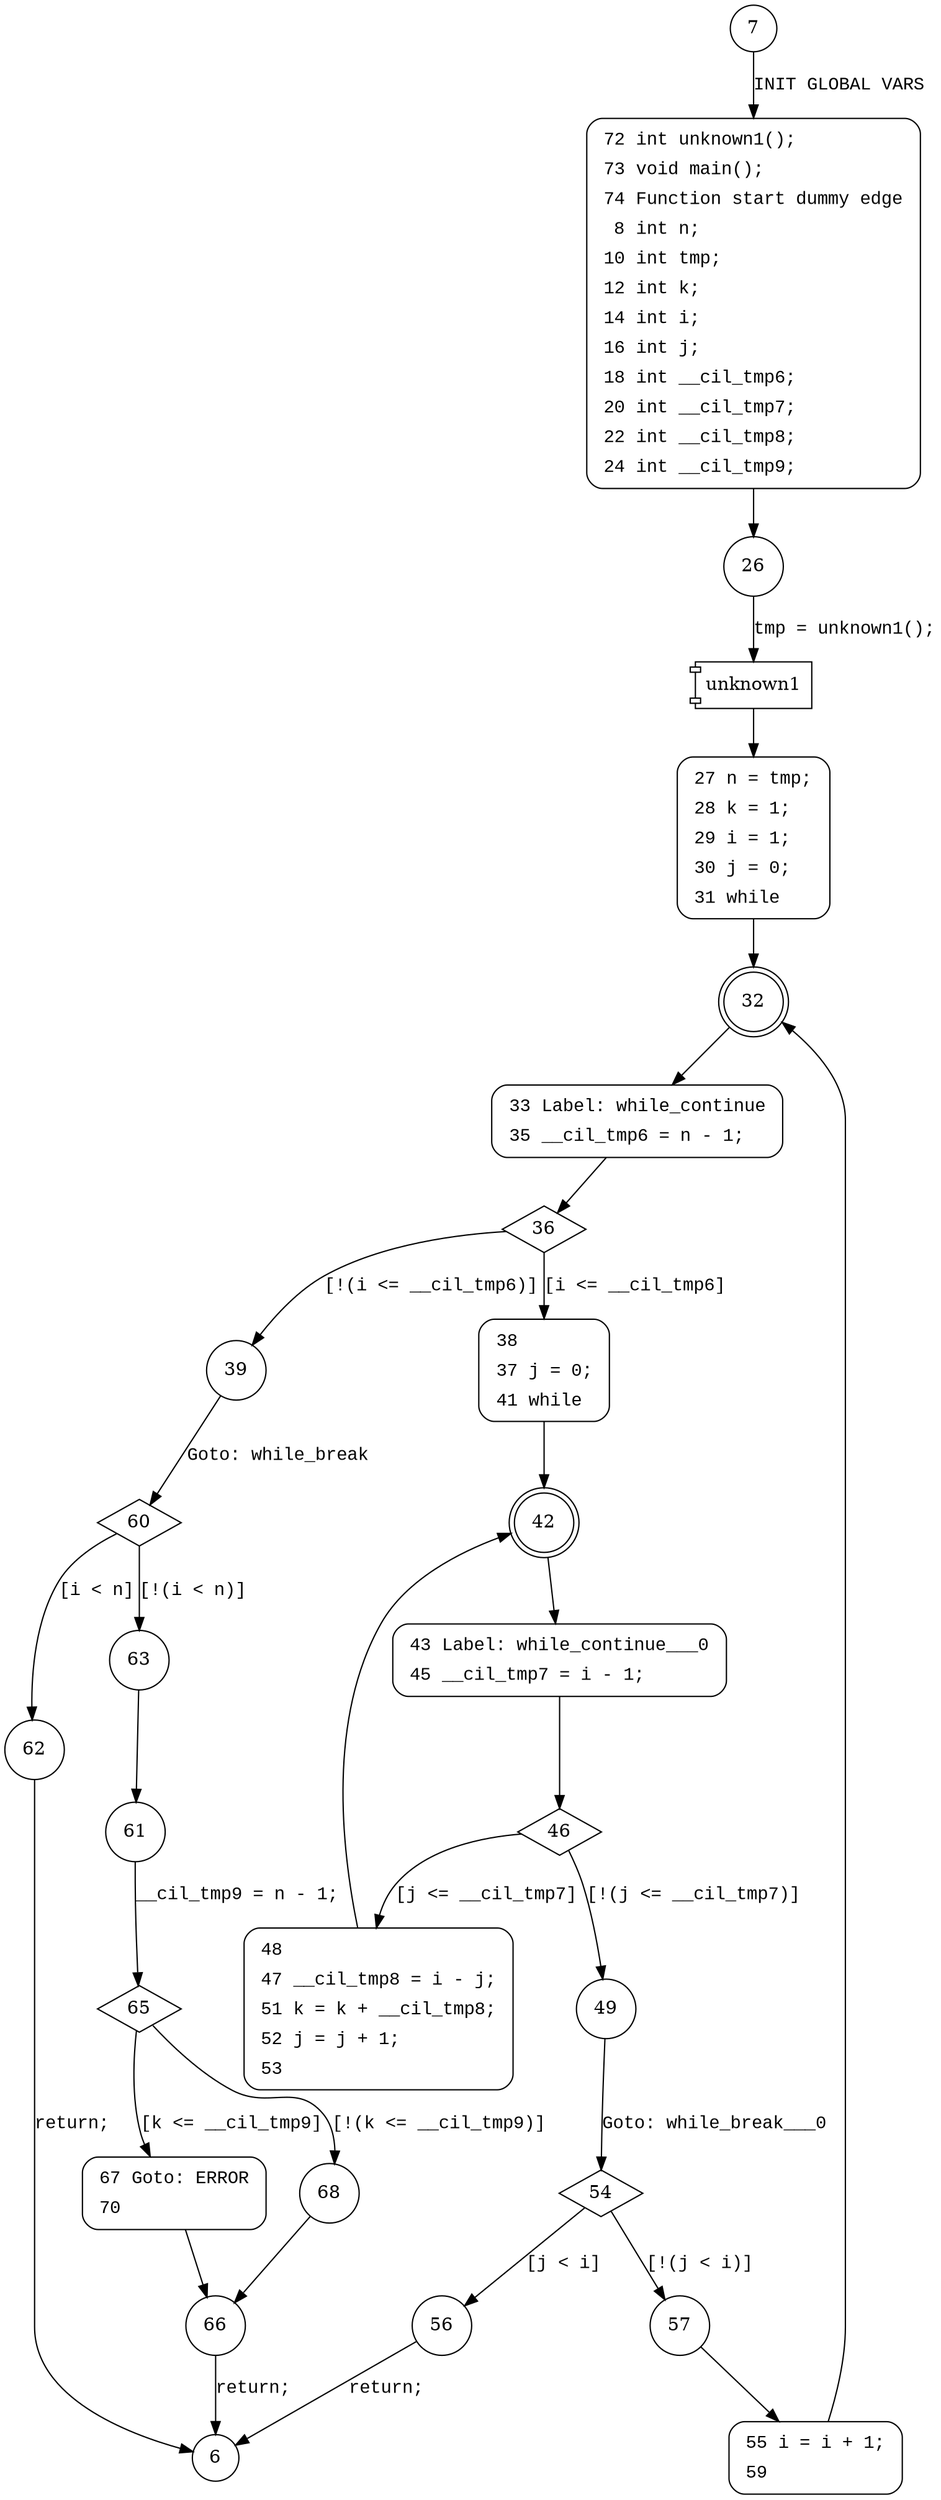 digraph main {
7 [shape="circle"]
72 [shape="circle"]
26 [shape="circle"]
27 [shape="circle"]
32 [shape="doublecircle"]
33 [shape="circle"]
36 [shape="diamond"]
39 [shape="circle"]
38 [shape="circle"]
42 [shape="doublecircle"]
43 [shape="circle"]
46 [shape="diamond"]
49 [shape="circle"]
48 [shape="circle"]
54 [shape="diamond"]
57 [shape="circle"]
56 [shape="circle"]
55 [shape="circle"]
60 [shape="diamond"]
63 [shape="circle"]
62 [shape="circle"]
61 [shape="circle"]
65 [shape="diamond"]
68 [shape="circle"]
67 [shape="circle"]
66 [shape="circle"]
6 [shape="circle"]
72 [style="filled,bold" penwidth="1" fillcolor="white" fontname="Courier New" shape="Mrecord" label=<<table border="0" cellborder="0" cellpadding="3" bgcolor="white"><tr><td align="right">72</td><td align="left">int unknown1();</td></tr><tr><td align="right">73</td><td align="left">void main();</td></tr><tr><td align="right">74</td><td align="left">Function start dummy edge</td></tr><tr><td align="right">8</td><td align="left">int n;</td></tr><tr><td align="right">10</td><td align="left">int tmp;</td></tr><tr><td align="right">12</td><td align="left">int k;</td></tr><tr><td align="right">14</td><td align="left">int i;</td></tr><tr><td align="right">16</td><td align="left">int j;</td></tr><tr><td align="right">18</td><td align="left">int __cil_tmp6;</td></tr><tr><td align="right">20</td><td align="left">int __cil_tmp7;</td></tr><tr><td align="right">22</td><td align="left">int __cil_tmp8;</td></tr><tr><td align="right">24</td><td align="left">int __cil_tmp9;</td></tr></table>>]
72 -> 26[label=""]
27 [style="filled,bold" penwidth="1" fillcolor="white" fontname="Courier New" shape="Mrecord" label=<<table border="0" cellborder="0" cellpadding="3" bgcolor="white"><tr><td align="right">27</td><td align="left">n = tmp;</td></tr><tr><td align="right">28</td><td align="left">k = 1;</td></tr><tr><td align="right">29</td><td align="left">i = 1;</td></tr><tr><td align="right">30</td><td align="left">j = 0;</td></tr><tr><td align="right">31</td><td align="left">while</td></tr></table>>]
27 -> 32[label=""]
33 [style="filled,bold" penwidth="1" fillcolor="white" fontname="Courier New" shape="Mrecord" label=<<table border="0" cellborder="0" cellpadding="3" bgcolor="white"><tr><td align="right">33</td><td align="left">Label: while_continue</td></tr><tr><td align="right">35</td><td align="left">__cil_tmp6 = n - 1;</td></tr></table>>]
33 -> 36[label=""]
38 [style="filled,bold" penwidth="1" fillcolor="white" fontname="Courier New" shape="Mrecord" label=<<table border="0" cellborder="0" cellpadding="3" bgcolor="white"><tr><td align="right">38</td><td align="left"></td></tr><tr><td align="right">37</td><td align="left">j = 0;</td></tr><tr><td align="right">41</td><td align="left">while</td></tr></table>>]
38 -> 42[label=""]
43 [style="filled,bold" penwidth="1" fillcolor="white" fontname="Courier New" shape="Mrecord" label=<<table border="0" cellborder="0" cellpadding="3" bgcolor="white"><tr><td align="right">43</td><td align="left">Label: while_continue___0</td></tr><tr><td align="right">45</td><td align="left">__cil_tmp7 = i - 1;</td></tr></table>>]
43 -> 46[label=""]
48 [style="filled,bold" penwidth="1" fillcolor="white" fontname="Courier New" shape="Mrecord" label=<<table border="0" cellborder="0" cellpadding="3" bgcolor="white"><tr><td align="right">48</td><td align="left"></td></tr><tr><td align="right">47</td><td align="left">__cil_tmp8 = i - j;</td></tr><tr><td align="right">51</td><td align="left">k = k + __cil_tmp8;</td></tr><tr><td align="right">52</td><td align="left">j = j + 1;</td></tr><tr><td align="right">53</td><td align="left"></td></tr></table>>]
48 -> 42[label=""]
55 [style="filled,bold" penwidth="1" fillcolor="white" fontname="Courier New" shape="Mrecord" label=<<table border="0" cellborder="0" cellpadding="3" bgcolor="white"><tr><td align="right">55</td><td align="left">i = i + 1;</td></tr><tr><td align="right">59</td><td align="left"></td></tr></table>>]
55 -> 32[label=""]
67 [style="filled,bold" penwidth="1" fillcolor="white" fontname="Courier New" shape="Mrecord" label=<<table border="0" cellborder="0" cellpadding="3" bgcolor="white"><tr><td align="right">67</td><td align="left">Goto: ERROR</td></tr><tr><td align="right">70</td><td align="left"></td></tr></table>>]
67 -> 66[label=""]
7 -> 72 [label="INIT GLOBAL VARS" fontname="Courier New"]
100001 [shape="component" label="unknown1"]
26 -> 100001 [label="tmp = unknown1();" fontname="Courier New"]
100001 -> 27 [label="" fontname="Courier New"]
32 -> 33 [label="" fontname="Courier New"]
36 -> 39 [label="[!(i <= __cil_tmp6)]" fontname="Courier New"]
36 -> 38 [label="[i <= __cil_tmp6]" fontname="Courier New"]
42 -> 43 [label="" fontname="Courier New"]
46 -> 49 [label="[!(j <= __cil_tmp7)]" fontname="Courier New"]
46 -> 48 [label="[j <= __cil_tmp7]" fontname="Courier New"]
49 -> 54 [label="Goto: while_break___0" fontname="Courier New"]
54 -> 57 [label="[!(j < i)]" fontname="Courier New"]
54 -> 56 [label="[j < i]" fontname="Courier New"]
57 -> 55 [label="" fontname="Courier New"]
39 -> 60 [label="Goto: while_break" fontname="Courier New"]
60 -> 63 [label="[!(i < n)]" fontname="Courier New"]
60 -> 62 [label="[i < n]" fontname="Courier New"]
63 -> 61 [label="" fontname="Courier New"]
65 -> 68 [label="[!(k <= __cil_tmp9)]" fontname="Courier New"]
65 -> 67 [label="[k <= __cil_tmp9]" fontname="Courier New"]
66 -> 6 [label="return;" fontname="Courier New"]
56 -> 6 [label="return;" fontname="Courier New"]
62 -> 6 [label="return;" fontname="Courier New"]
61 -> 65 [label="__cil_tmp9 = n - 1;" fontname="Courier New"]
68 -> 66 [label="" fontname="Courier New"]
}
